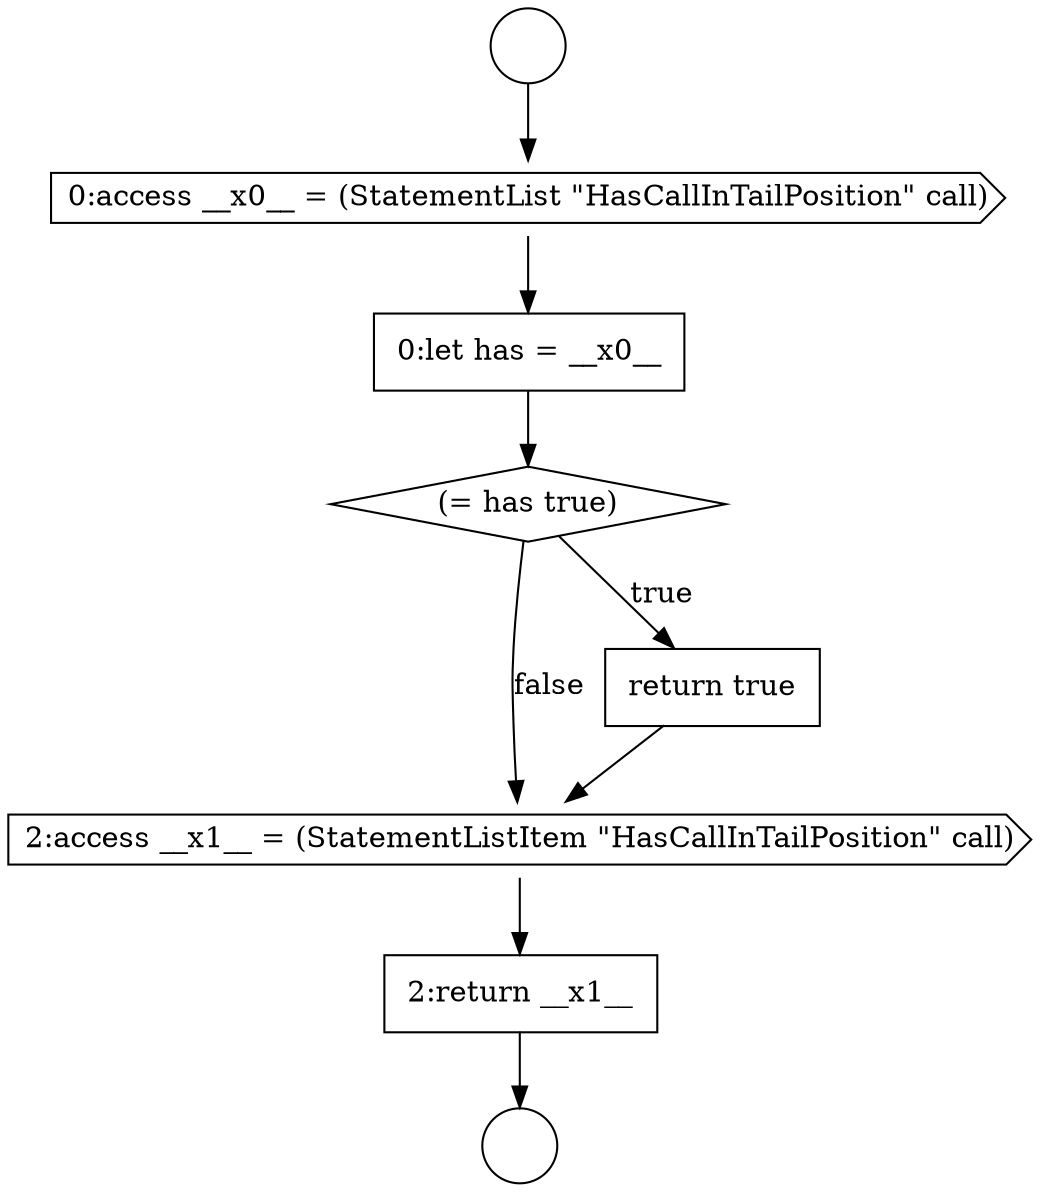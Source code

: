 digraph {
  node9424 [shape=none, margin=0, label=<<font color="black">
    <table border="0" cellborder="1" cellspacing="0" cellpadding="10">
      <tr><td align="left">2:return __x1__</td></tr>
    </table>
  </font>> color="black" fillcolor="white" style=filled]
  node9420 [shape=none, margin=0, label=<<font color="black">
    <table border="0" cellborder="1" cellspacing="0" cellpadding="10">
      <tr><td align="left">0:let has = __x0__</td></tr>
    </table>
  </font>> color="black" fillcolor="white" style=filled]
  node9423 [shape=cds, label=<<font color="black">2:access __x1__ = (StatementListItem &quot;HasCallInTailPosition&quot; call)</font>> color="black" fillcolor="white" style=filled]
  node9419 [shape=cds, label=<<font color="black">0:access __x0__ = (StatementList &quot;HasCallInTailPosition&quot; call)</font>> color="black" fillcolor="white" style=filled]
  node9418 [shape=circle label=" " color="black" fillcolor="white" style=filled]
  node9422 [shape=none, margin=0, label=<<font color="black">
    <table border="0" cellborder="1" cellspacing="0" cellpadding="10">
      <tr><td align="left">return true</td></tr>
    </table>
  </font>> color="black" fillcolor="white" style=filled]
  node9417 [shape=circle label=" " color="black" fillcolor="white" style=filled]
  node9421 [shape=diamond, label=<<font color="black">(= has true)</font>> color="black" fillcolor="white" style=filled]
  node9424 -> node9418 [ color="black"]
  node9419 -> node9420 [ color="black"]
  node9423 -> node9424 [ color="black"]
  node9421 -> node9422 [label=<<font color="black">true</font>> color="black"]
  node9421 -> node9423 [label=<<font color="black">false</font>> color="black"]
  node9422 -> node9423 [ color="black"]
  node9420 -> node9421 [ color="black"]
  node9417 -> node9419 [ color="black"]
}
